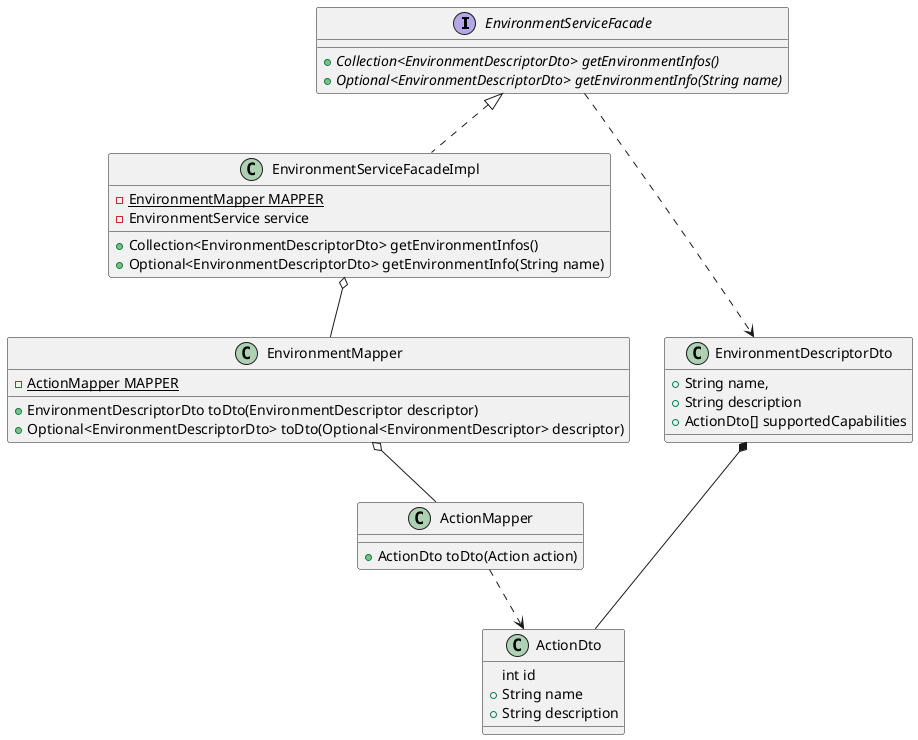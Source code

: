 @startuml
'https://plantuml.com/class-diagram

interface EnvironmentServiceFacade {
     +{abstract}Collection<EnvironmentDescriptorDto> getEnvironmentInfos()
     +{abstract}Optional<EnvironmentDescriptorDto> getEnvironmentInfo(String name)
}

class EnvironmentServiceFacadeImpl {
    -{static}EnvironmentMapper MAPPER
    -EnvironmentService service

    +Collection<EnvironmentDescriptorDto> getEnvironmentInfos()
    +Optional<EnvironmentDescriptorDto> getEnvironmentInfo(String name)
}

class EnvironmentDescriptorDto {
    +String name,
    +String description
    +ActionDto[] supportedCapabilities
}

class ActionDto {
    int id
    +String name
    +String description
}

class EnvironmentMapper {
    -{static}ActionMapper MAPPER

    +EnvironmentDescriptorDto toDto(EnvironmentDescriptor descriptor)
    +Optional<EnvironmentDescriptorDto> toDto(Optional<EnvironmentDescriptor> descriptor)
}

class ActionMapper {
    +ActionDto toDto(Action action)
}

EnvironmentMapper o-- ActionMapper
ActionMapper ..> ActionDto

EnvironmentServiceFacadeImpl o-- EnvironmentMapper
EnvironmentServiceFacade <|.. EnvironmentServiceFacadeImpl
EnvironmentServiceFacade ..> EnvironmentDescriptorDto
EnvironmentDescriptorDto *-- ActionDto

@enduml